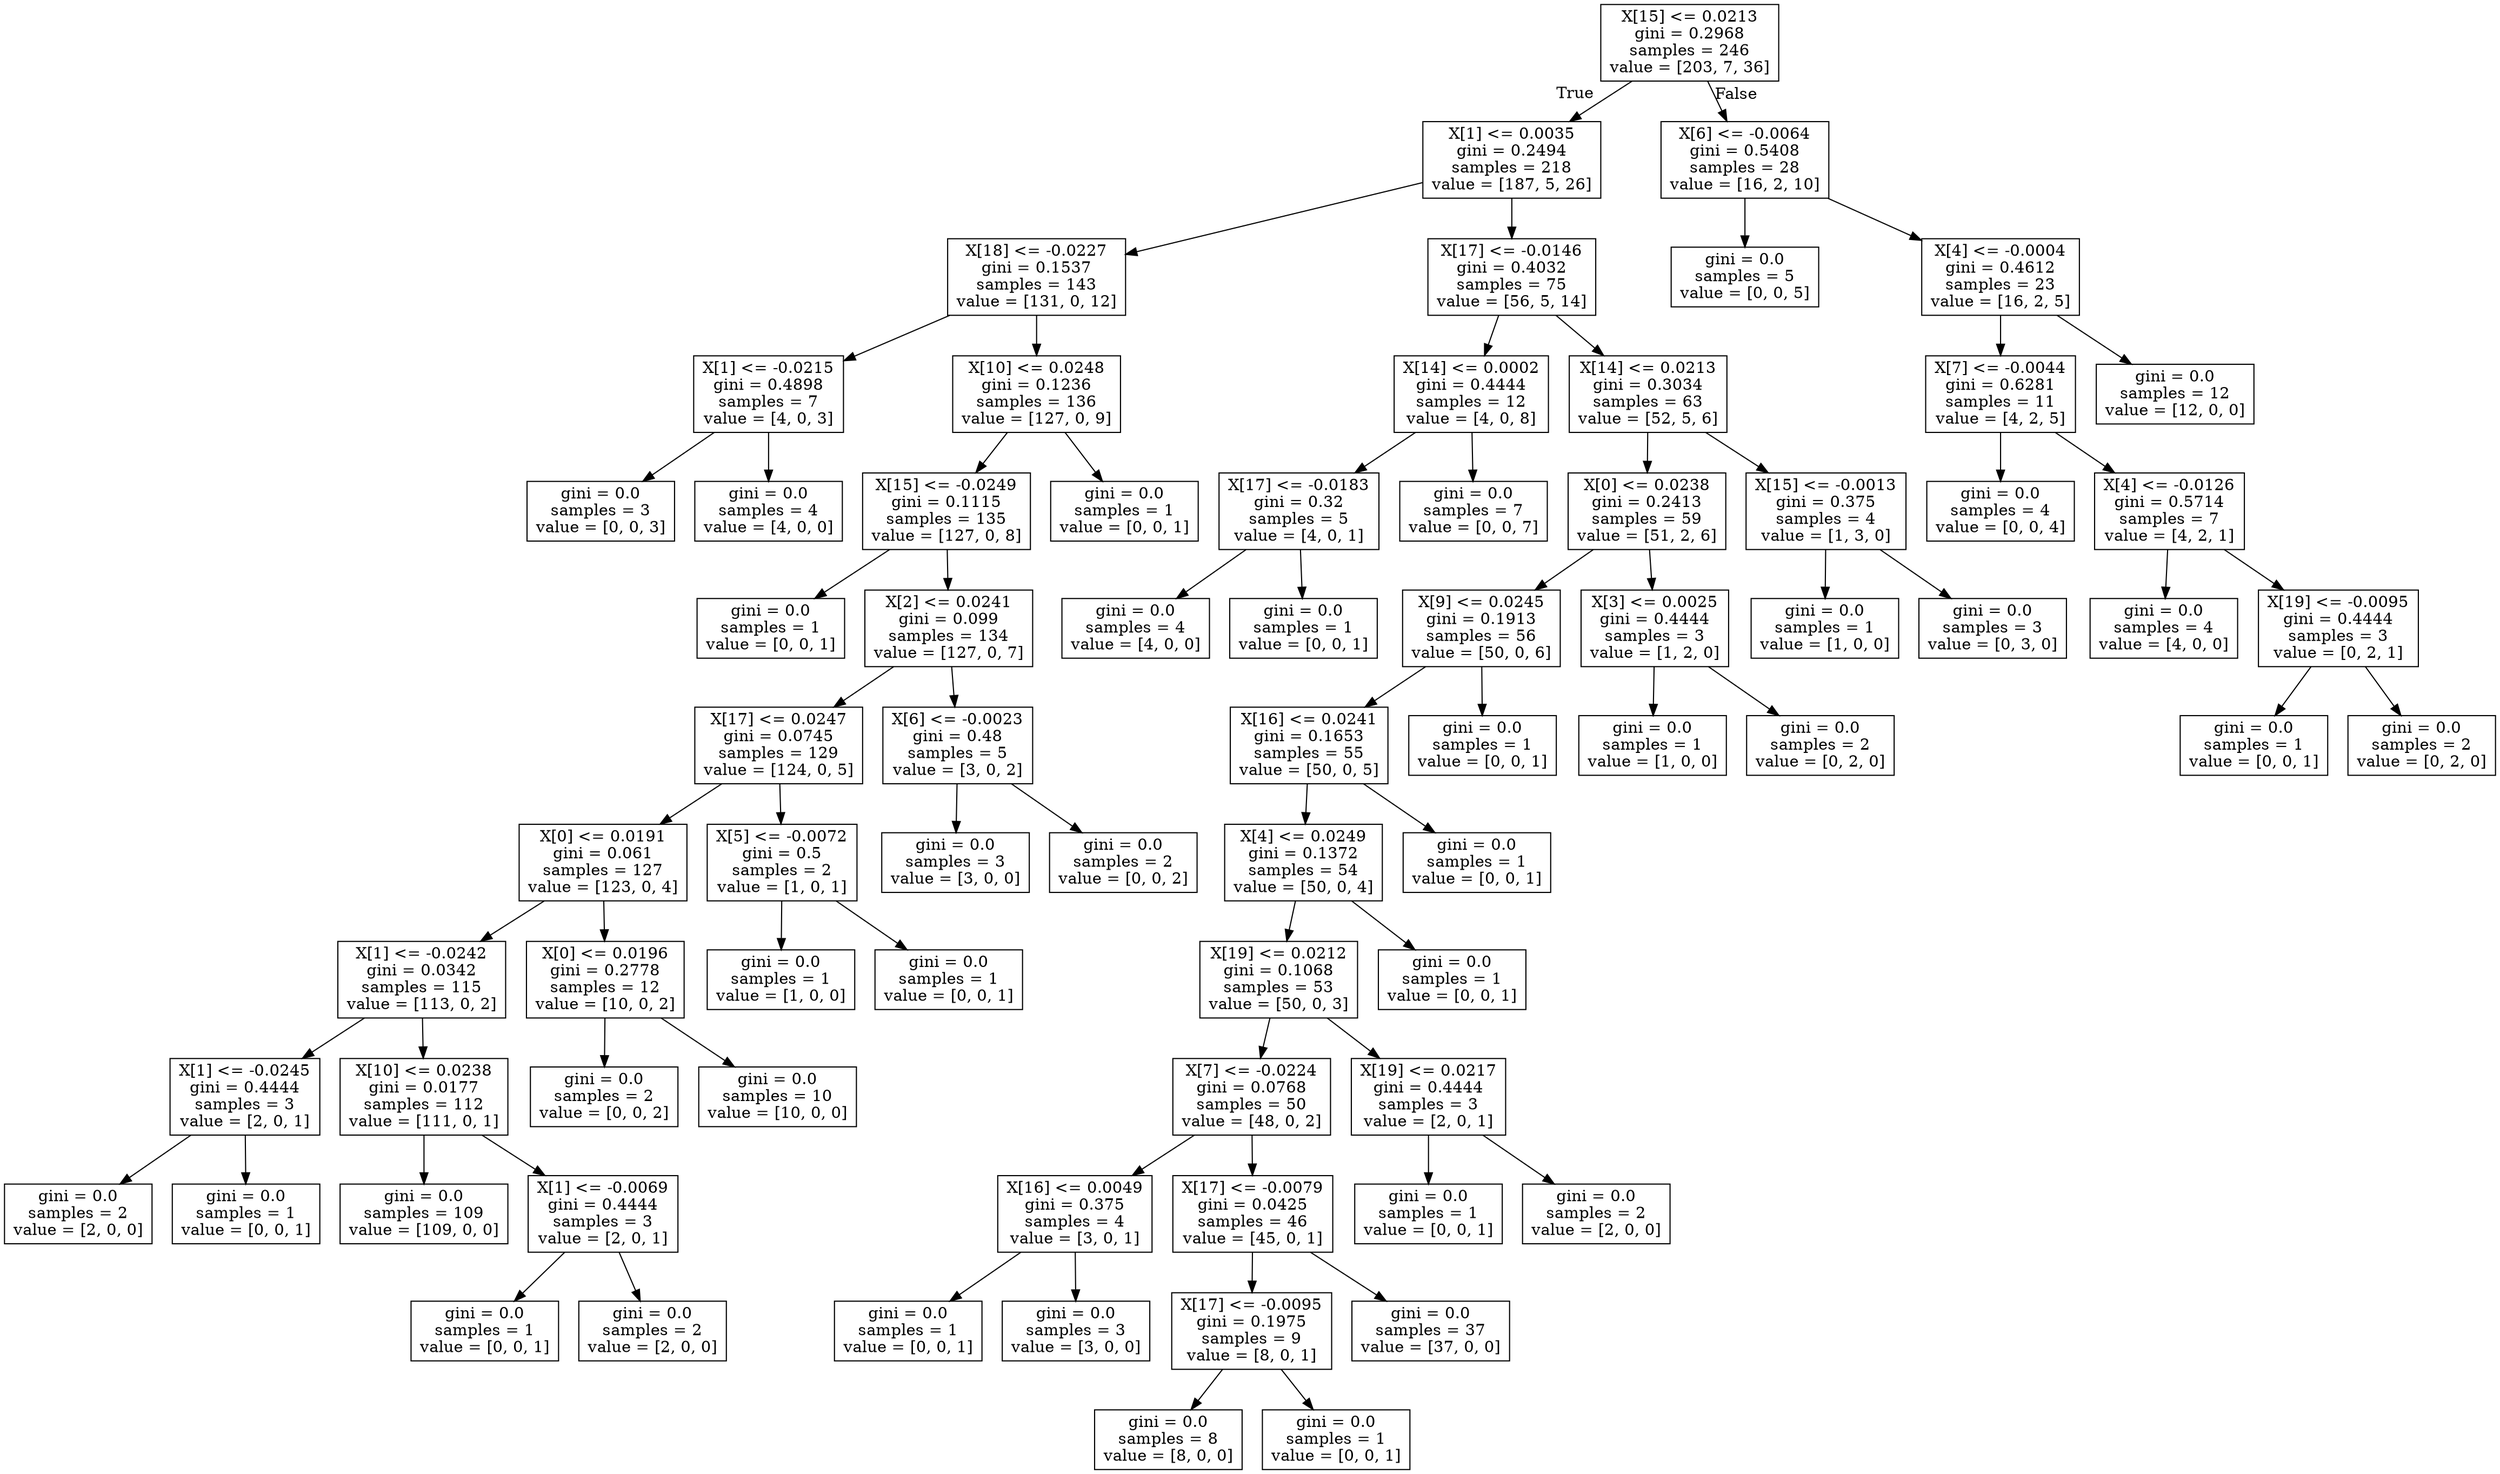 digraph Tree {
node [shape=box] ;
0 [label="X[15] <= 0.0213\ngini = 0.2968\nsamples = 246\nvalue = [203, 7, 36]"] ;
1 [label="X[1] <= 0.0035\ngini = 0.2494\nsamples = 218\nvalue = [187, 5, 26]"] ;
0 -> 1 [labeldistance=2.5, labelangle=45, headlabel="True"] ;
2 [label="X[18] <= -0.0227\ngini = 0.1537\nsamples = 143\nvalue = [131, 0, 12]"] ;
1 -> 2 ;
3 [label="X[1] <= -0.0215\ngini = 0.4898\nsamples = 7\nvalue = [4, 0, 3]"] ;
2 -> 3 ;
4 [label="gini = 0.0\nsamples = 3\nvalue = [0, 0, 3]"] ;
3 -> 4 ;
5 [label="gini = 0.0\nsamples = 4\nvalue = [4, 0, 0]"] ;
3 -> 5 ;
6 [label="X[10] <= 0.0248\ngini = 0.1236\nsamples = 136\nvalue = [127, 0, 9]"] ;
2 -> 6 ;
7 [label="X[15] <= -0.0249\ngini = 0.1115\nsamples = 135\nvalue = [127, 0, 8]"] ;
6 -> 7 ;
8 [label="gini = 0.0\nsamples = 1\nvalue = [0, 0, 1]"] ;
7 -> 8 ;
9 [label="X[2] <= 0.0241\ngini = 0.099\nsamples = 134\nvalue = [127, 0, 7]"] ;
7 -> 9 ;
10 [label="X[17] <= 0.0247\ngini = 0.0745\nsamples = 129\nvalue = [124, 0, 5]"] ;
9 -> 10 ;
11 [label="X[0] <= 0.0191\ngini = 0.061\nsamples = 127\nvalue = [123, 0, 4]"] ;
10 -> 11 ;
12 [label="X[1] <= -0.0242\ngini = 0.0342\nsamples = 115\nvalue = [113, 0, 2]"] ;
11 -> 12 ;
13 [label="X[1] <= -0.0245\ngini = 0.4444\nsamples = 3\nvalue = [2, 0, 1]"] ;
12 -> 13 ;
14 [label="gini = 0.0\nsamples = 2\nvalue = [2, 0, 0]"] ;
13 -> 14 ;
15 [label="gini = 0.0\nsamples = 1\nvalue = [0, 0, 1]"] ;
13 -> 15 ;
16 [label="X[10] <= 0.0238\ngini = 0.0177\nsamples = 112\nvalue = [111, 0, 1]"] ;
12 -> 16 ;
17 [label="gini = 0.0\nsamples = 109\nvalue = [109, 0, 0]"] ;
16 -> 17 ;
18 [label="X[1] <= -0.0069\ngini = 0.4444\nsamples = 3\nvalue = [2, 0, 1]"] ;
16 -> 18 ;
19 [label="gini = 0.0\nsamples = 1\nvalue = [0, 0, 1]"] ;
18 -> 19 ;
20 [label="gini = 0.0\nsamples = 2\nvalue = [2, 0, 0]"] ;
18 -> 20 ;
21 [label="X[0] <= 0.0196\ngini = 0.2778\nsamples = 12\nvalue = [10, 0, 2]"] ;
11 -> 21 ;
22 [label="gini = 0.0\nsamples = 2\nvalue = [0, 0, 2]"] ;
21 -> 22 ;
23 [label="gini = 0.0\nsamples = 10\nvalue = [10, 0, 0]"] ;
21 -> 23 ;
24 [label="X[5] <= -0.0072\ngini = 0.5\nsamples = 2\nvalue = [1, 0, 1]"] ;
10 -> 24 ;
25 [label="gini = 0.0\nsamples = 1\nvalue = [1, 0, 0]"] ;
24 -> 25 ;
26 [label="gini = 0.0\nsamples = 1\nvalue = [0, 0, 1]"] ;
24 -> 26 ;
27 [label="X[6] <= -0.0023\ngini = 0.48\nsamples = 5\nvalue = [3, 0, 2]"] ;
9 -> 27 ;
28 [label="gini = 0.0\nsamples = 3\nvalue = [3, 0, 0]"] ;
27 -> 28 ;
29 [label="gini = 0.0\nsamples = 2\nvalue = [0, 0, 2]"] ;
27 -> 29 ;
30 [label="gini = 0.0\nsamples = 1\nvalue = [0, 0, 1]"] ;
6 -> 30 ;
31 [label="X[17] <= -0.0146\ngini = 0.4032\nsamples = 75\nvalue = [56, 5, 14]"] ;
1 -> 31 ;
32 [label="X[14] <= 0.0002\ngini = 0.4444\nsamples = 12\nvalue = [4, 0, 8]"] ;
31 -> 32 ;
33 [label="X[17] <= -0.0183\ngini = 0.32\nsamples = 5\nvalue = [4, 0, 1]"] ;
32 -> 33 ;
34 [label="gini = 0.0\nsamples = 4\nvalue = [4, 0, 0]"] ;
33 -> 34 ;
35 [label="gini = 0.0\nsamples = 1\nvalue = [0, 0, 1]"] ;
33 -> 35 ;
36 [label="gini = 0.0\nsamples = 7\nvalue = [0, 0, 7]"] ;
32 -> 36 ;
37 [label="X[14] <= 0.0213\ngini = 0.3034\nsamples = 63\nvalue = [52, 5, 6]"] ;
31 -> 37 ;
38 [label="X[0] <= 0.0238\ngini = 0.2413\nsamples = 59\nvalue = [51, 2, 6]"] ;
37 -> 38 ;
39 [label="X[9] <= 0.0245\ngini = 0.1913\nsamples = 56\nvalue = [50, 0, 6]"] ;
38 -> 39 ;
40 [label="X[16] <= 0.0241\ngini = 0.1653\nsamples = 55\nvalue = [50, 0, 5]"] ;
39 -> 40 ;
41 [label="X[4] <= 0.0249\ngini = 0.1372\nsamples = 54\nvalue = [50, 0, 4]"] ;
40 -> 41 ;
42 [label="X[19] <= 0.0212\ngini = 0.1068\nsamples = 53\nvalue = [50, 0, 3]"] ;
41 -> 42 ;
43 [label="X[7] <= -0.0224\ngini = 0.0768\nsamples = 50\nvalue = [48, 0, 2]"] ;
42 -> 43 ;
44 [label="X[16] <= 0.0049\ngini = 0.375\nsamples = 4\nvalue = [3, 0, 1]"] ;
43 -> 44 ;
45 [label="gini = 0.0\nsamples = 1\nvalue = [0, 0, 1]"] ;
44 -> 45 ;
46 [label="gini = 0.0\nsamples = 3\nvalue = [3, 0, 0]"] ;
44 -> 46 ;
47 [label="X[17] <= -0.0079\ngini = 0.0425\nsamples = 46\nvalue = [45, 0, 1]"] ;
43 -> 47 ;
48 [label="X[17] <= -0.0095\ngini = 0.1975\nsamples = 9\nvalue = [8, 0, 1]"] ;
47 -> 48 ;
49 [label="gini = 0.0\nsamples = 8\nvalue = [8, 0, 0]"] ;
48 -> 49 ;
50 [label="gini = 0.0\nsamples = 1\nvalue = [0, 0, 1]"] ;
48 -> 50 ;
51 [label="gini = 0.0\nsamples = 37\nvalue = [37, 0, 0]"] ;
47 -> 51 ;
52 [label="X[19] <= 0.0217\ngini = 0.4444\nsamples = 3\nvalue = [2, 0, 1]"] ;
42 -> 52 ;
53 [label="gini = 0.0\nsamples = 1\nvalue = [0, 0, 1]"] ;
52 -> 53 ;
54 [label="gini = 0.0\nsamples = 2\nvalue = [2, 0, 0]"] ;
52 -> 54 ;
55 [label="gini = 0.0\nsamples = 1\nvalue = [0, 0, 1]"] ;
41 -> 55 ;
56 [label="gini = 0.0\nsamples = 1\nvalue = [0, 0, 1]"] ;
40 -> 56 ;
57 [label="gini = 0.0\nsamples = 1\nvalue = [0, 0, 1]"] ;
39 -> 57 ;
58 [label="X[3] <= 0.0025\ngini = 0.4444\nsamples = 3\nvalue = [1, 2, 0]"] ;
38 -> 58 ;
59 [label="gini = 0.0\nsamples = 1\nvalue = [1, 0, 0]"] ;
58 -> 59 ;
60 [label="gini = 0.0\nsamples = 2\nvalue = [0, 2, 0]"] ;
58 -> 60 ;
61 [label="X[15] <= -0.0013\ngini = 0.375\nsamples = 4\nvalue = [1, 3, 0]"] ;
37 -> 61 ;
62 [label="gini = 0.0\nsamples = 1\nvalue = [1, 0, 0]"] ;
61 -> 62 ;
63 [label="gini = 0.0\nsamples = 3\nvalue = [0, 3, 0]"] ;
61 -> 63 ;
64 [label="X[6] <= -0.0064\ngini = 0.5408\nsamples = 28\nvalue = [16, 2, 10]"] ;
0 -> 64 [labeldistance=2.5, labelangle=-45, headlabel="False"] ;
65 [label="gini = 0.0\nsamples = 5\nvalue = [0, 0, 5]"] ;
64 -> 65 ;
66 [label="X[4] <= -0.0004\ngini = 0.4612\nsamples = 23\nvalue = [16, 2, 5]"] ;
64 -> 66 ;
67 [label="X[7] <= -0.0044\ngini = 0.6281\nsamples = 11\nvalue = [4, 2, 5]"] ;
66 -> 67 ;
68 [label="gini = 0.0\nsamples = 4\nvalue = [0, 0, 4]"] ;
67 -> 68 ;
69 [label="X[4] <= -0.0126\ngini = 0.5714\nsamples = 7\nvalue = [4, 2, 1]"] ;
67 -> 69 ;
70 [label="gini = 0.0\nsamples = 4\nvalue = [4, 0, 0]"] ;
69 -> 70 ;
71 [label="X[19] <= -0.0095\ngini = 0.4444\nsamples = 3\nvalue = [0, 2, 1]"] ;
69 -> 71 ;
72 [label="gini = 0.0\nsamples = 1\nvalue = [0, 0, 1]"] ;
71 -> 72 ;
73 [label="gini = 0.0\nsamples = 2\nvalue = [0, 2, 0]"] ;
71 -> 73 ;
74 [label="gini = 0.0\nsamples = 12\nvalue = [12, 0, 0]"] ;
66 -> 74 ;
}